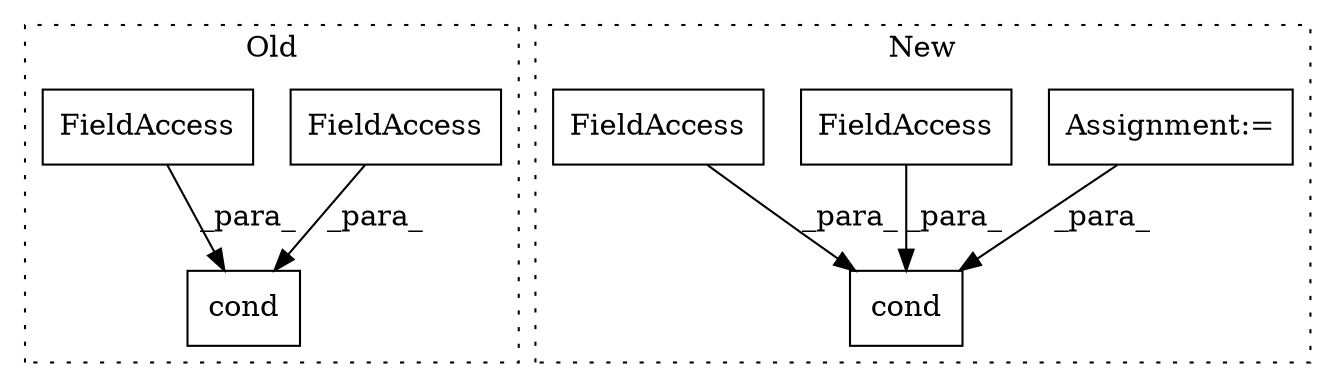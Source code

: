 digraph G {
subgraph cluster0 {
1 [label="cond" a="32" s="680,794" l="5,1" shape="box"];
4 [label="FieldAccess" a="22" s="772" l="7" shape="box"];
7 [label="FieldAccess" a="22" s="780" l="14" shape="box"];
label = "Old";
style="dotted";
}
subgraph cluster1 {
2 [label="cond" a="32" s="841,878" l="5,1" shape="box"];
3 [label="Assignment:=" a="7" s="744" l="1" shape="box"];
5 [label="FieldAccess" a="22" s="864" l="14" shape="box"];
6 [label="FieldAccess" a="22" s="856" l="7" shape="box"];
label = "New";
style="dotted";
}
3 -> 2 [label="_para_"];
4 -> 1 [label="_para_"];
5 -> 2 [label="_para_"];
6 -> 2 [label="_para_"];
7 -> 1 [label="_para_"];
}
